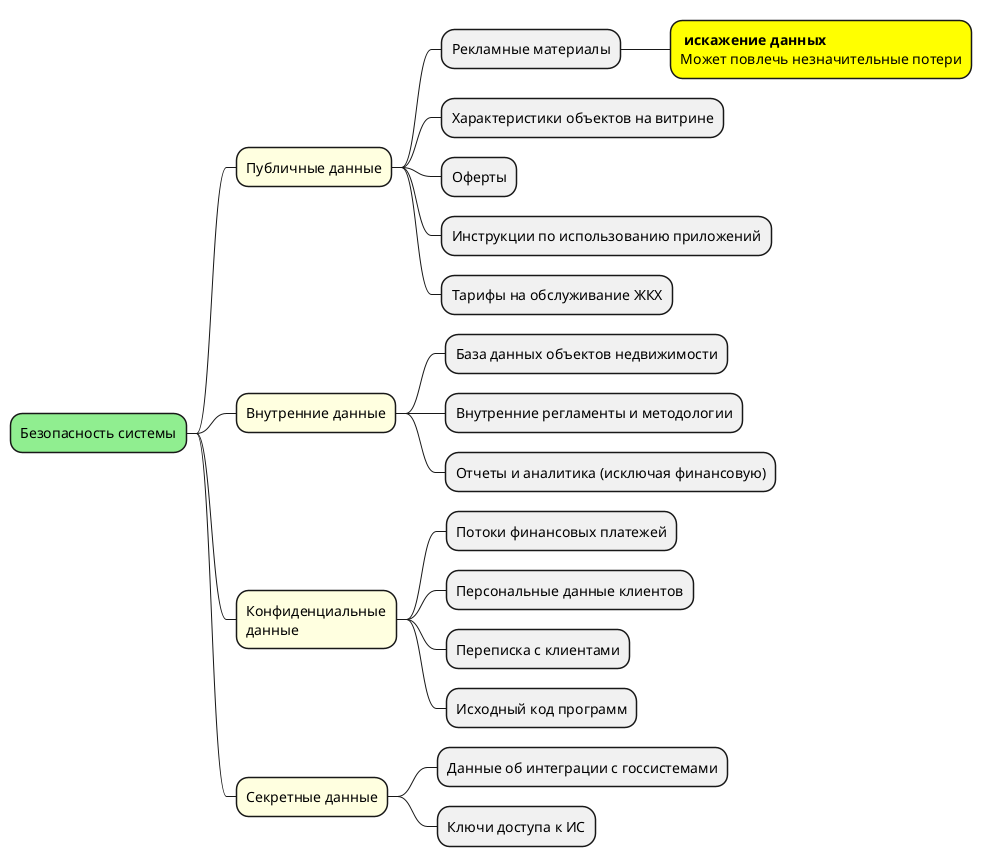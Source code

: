 @startmindmap risks
*[#lightgreen] Безопасность системы
**[#lightyellow] Публичные данные
*** Рекламные материалы
****[#yellow]: **искажение данных**
Может повлечь незначительные потери;
*** Характеристики объектов на витрине
*** Оферты
*** Инструкции по использованию приложений
*** Тарифы на обслуживание ЖКХ
**[#lightyellow] Внутренние данные
*** База данных объектов недвижимости
*** Внутренние регламенты и методологии
*** Отчеты и аналитика (исключая финансовую)
**[#lightyellow]:Конфиденциальные 
данные;
*** Потоки финансовых платежей
*** Персональные данные клиентов
*** Переписка с клиентами
*** Исходный код программ
**[#lightyellow] Секретные данные
*** Данные об интеграции с госсистемами
*** Ключи доступа к ИС
@endmindmap
